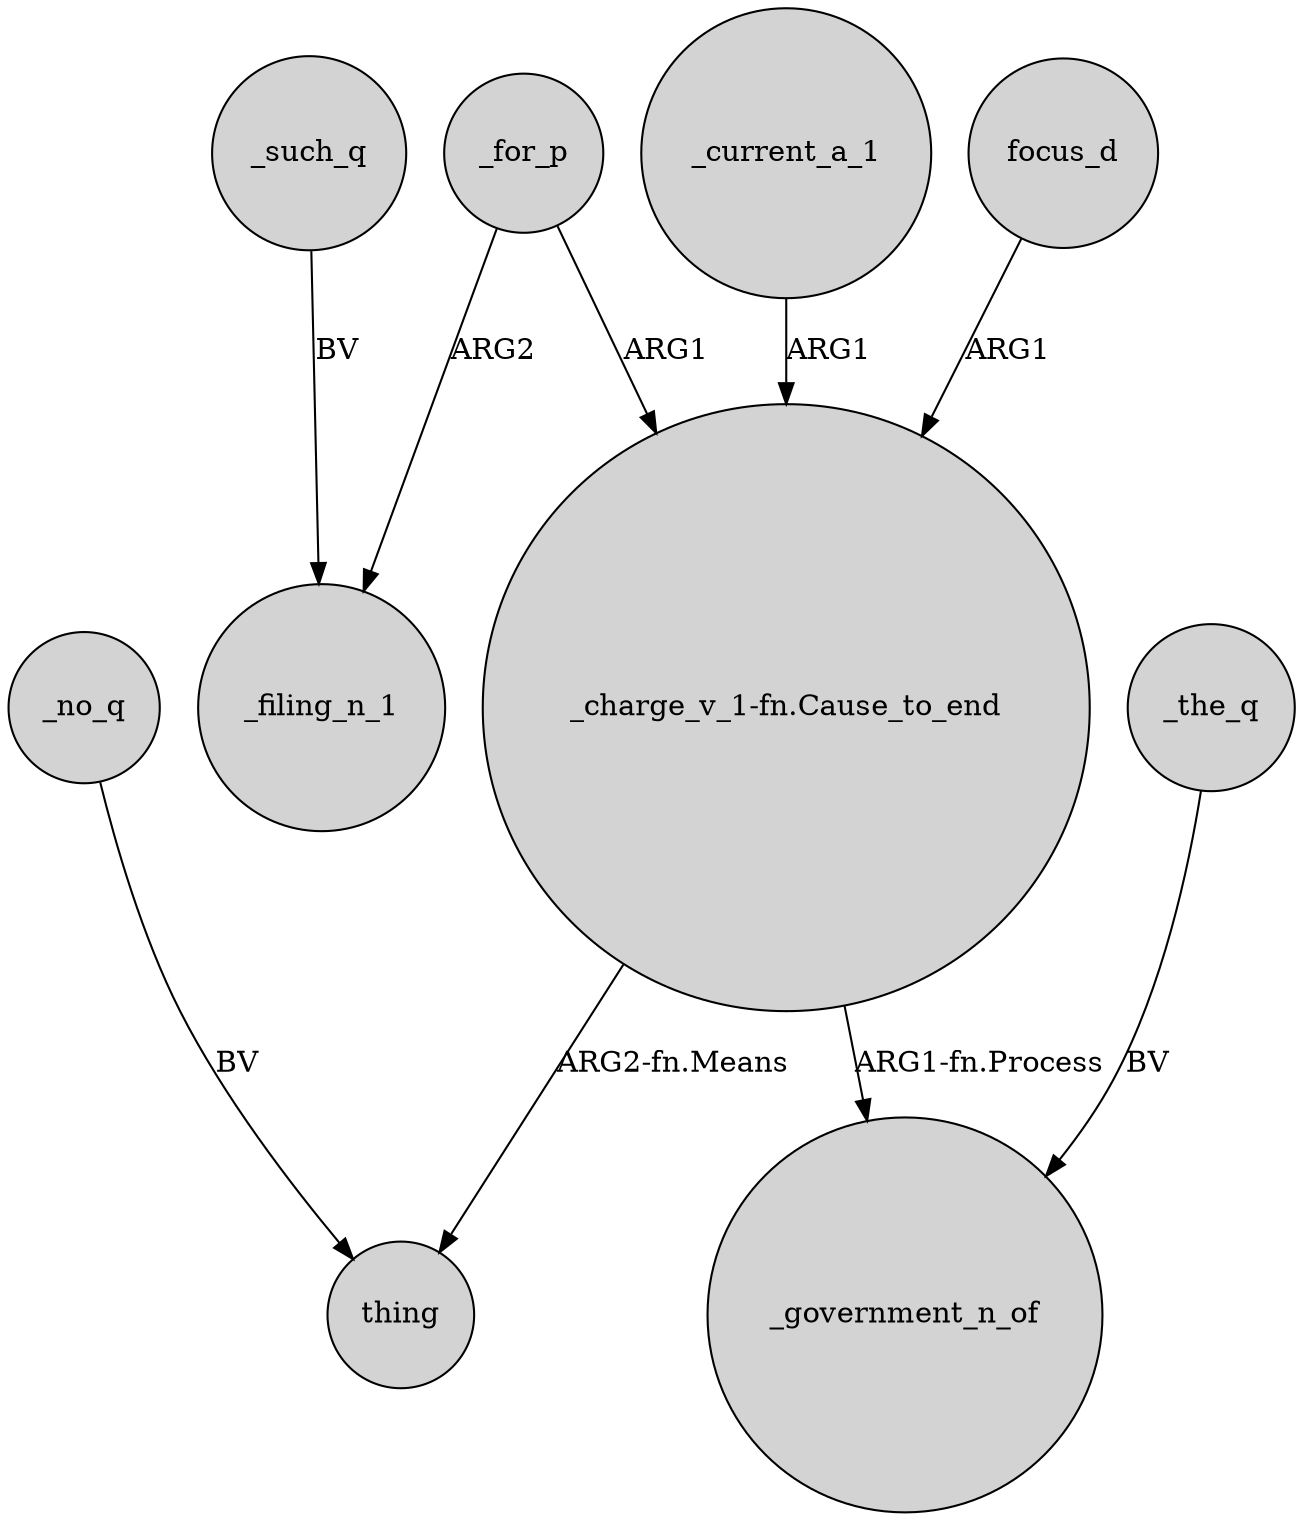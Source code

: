 digraph {
	node [shape=circle style=filled]
	_for_p -> "_charge_v_1-fn.Cause_to_end" [label=ARG1]
	"_charge_v_1-fn.Cause_to_end" -> thing [label="ARG2-fn.Means"]
	_such_q -> _filing_n_1 [label=BV]
	"_charge_v_1-fn.Cause_to_end" -> _government_n_of [label="ARG1-fn.Process"]
	_no_q -> thing [label=BV]
	_for_p -> _filing_n_1 [label=ARG2]
	focus_d -> "_charge_v_1-fn.Cause_to_end" [label=ARG1]
	_the_q -> _government_n_of [label=BV]
	_current_a_1 -> "_charge_v_1-fn.Cause_to_end" [label=ARG1]
}
